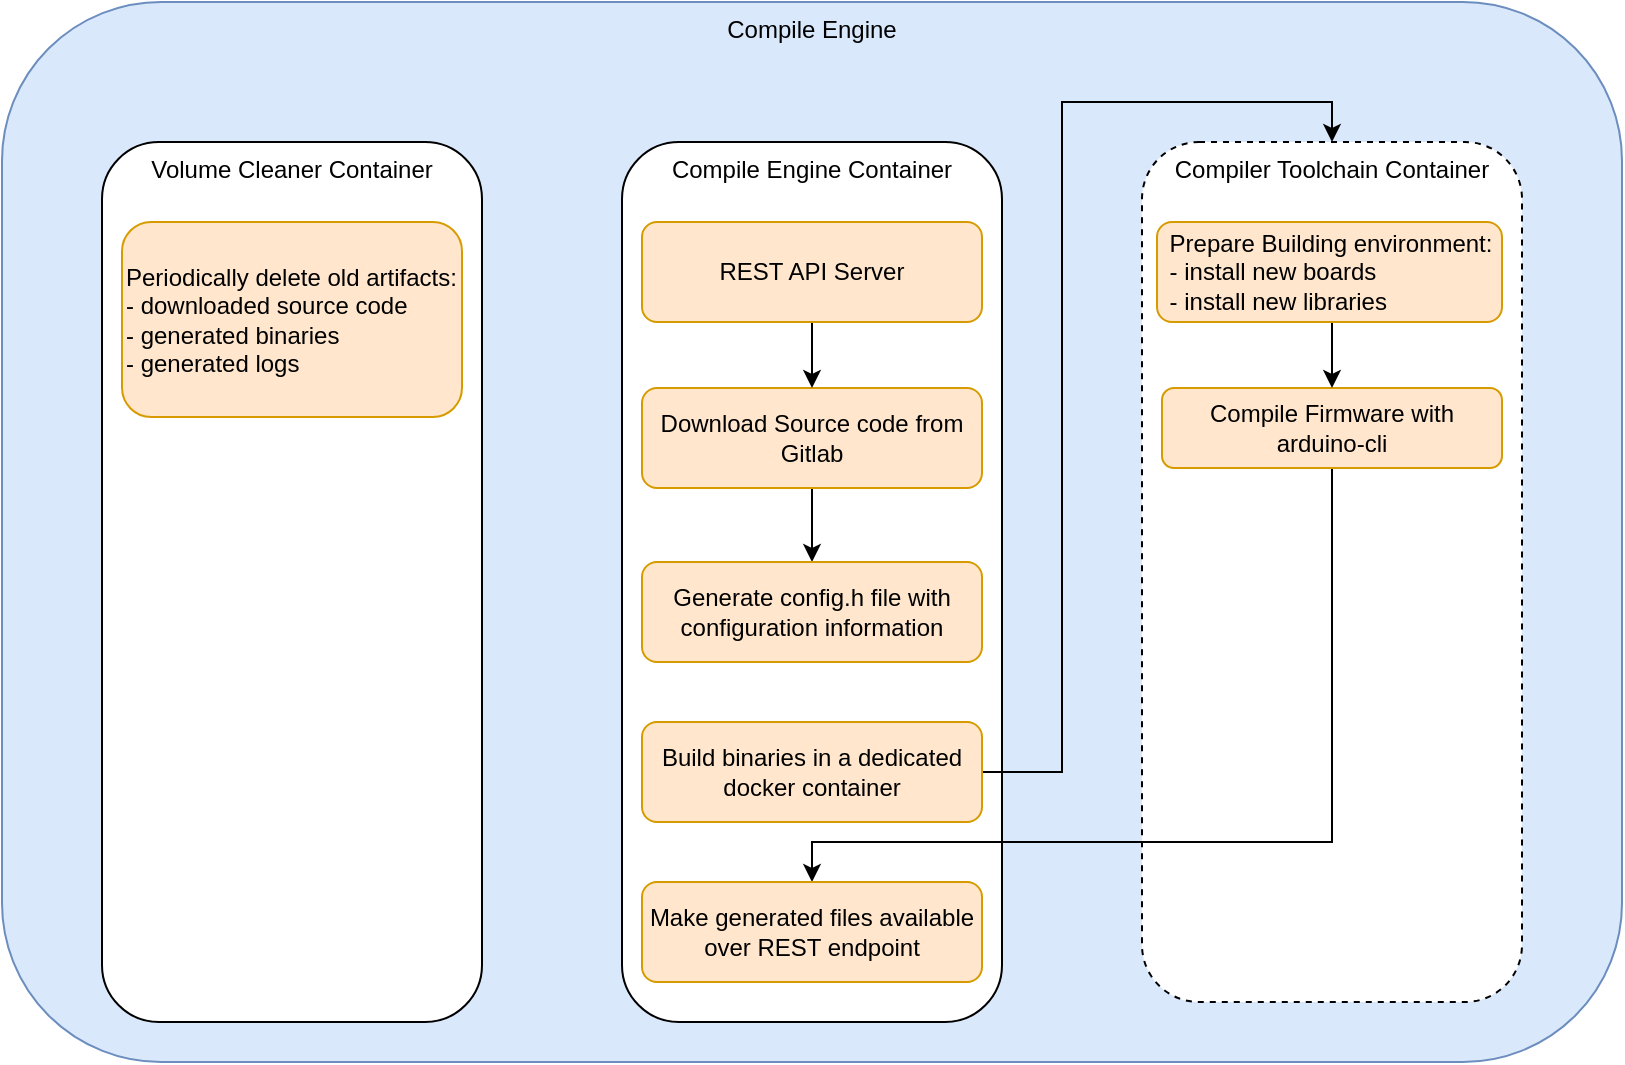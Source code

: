 <mxfile version="21.6.1" type="device">
  <diagram name="Page-1" id="FZzpXEkaSqu192U64kkH">
    <mxGraphModel dx="1230" dy="1676" grid="1" gridSize="10" guides="1" tooltips="1" connect="1" arrows="1" fold="1" page="1" pageScale="1" pageWidth="1169" pageHeight="827" math="0" shadow="0">
      <root>
        <mxCell id="0" />
        <mxCell id="1" parent="0" />
        <mxCell id="uF3ZDH1APTc9zOK4VuJD-4" value="Compile Engine" style="rounded=1;whiteSpace=wrap;html=1;verticalAlign=top;fillColor=#dae8fc;strokeColor=#6c8ebf;" vertex="1" parent="1">
          <mxGeometry x="450" y="-70" width="810" height="530" as="geometry" />
        </mxCell>
        <mxCell id="uF3ZDH1APTc9zOK4VuJD-25" value="Volume Cleaner Container" style="rounded=1;whiteSpace=wrap;html=1;verticalAlign=top;" vertex="1" parent="1">
          <mxGeometry x="500" width="190" height="440" as="geometry" />
        </mxCell>
        <mxCell id="uF3ZDH1APTc9zOK4VuJD-26" value="Compile Engine Container" style="rounded=1;whiteSpace=wrap;html=1;verticalAlign=top;" vertex="1" parent="1">
          <mxGeometry x="760" width="190" height="440" as="geometry" />
        </mxCell>
        <mxCell id="uF3ZDH1APTc9zOK4VuJD-27" value="Compiler Toolchain Container" style="rounded=1;whiteSpace=wrap;html=1;verticalAlign=top;dashed=1;" vertex="1" parent="1">
          <mxGeometry x="1020" width="190" height="430" as="geometry" />
        </mxCell>
        <mxCell id="uF3ZDH1APTc9zOK4VuJD-37" style="edgeStyle=orthogonalEdgeStyle;rounded=0;orthogonalLoop=1;jettySize=auto;html=1;exitX=0.5;exitY=1;exitDx=0;exitDy=0;" edge="1" parent="1" source="uF3ZDH1APTc9zOK4VuJD-6" target="uF3ZDH1APTc9zOK4VuJD-15">
          <mxGeometry relative="1" as="geometry">
            <Array as="points">
              <mxPoint x="1115" y="350" />
              <mxPoint x="855" y="350" />
            </Array>
          </mxGeometry>
        </mxCell>
        <mxCell id="uF3ZDH1APTc9zOK4VuJD-6" value="Compile Firmware with arduino-cli" style="rounded=1;whiteSpace=wrap;html=1;fillColor=#ffe6cc;strokeColor=#d79b00;" vertex="1" parent="1">
          <mxGeometry x="1030" y="123" width="170" height="40" as="geometry" />
        </mxCell>
        <mxCell id="uF3ZDH1APTc9zOK4VuJD-31" style="edgeStyle=orthogonalEdgeStyle;rounded=0;orthogonalLoop=1;jettySize=auto;html=1;exitX=0.5;exitY=1;exitDx=0;exitDy=0;entryX=0.5;entryY=0;entryDx=0;entryDy=0;" edge="1" parent="1" source="uF3ZDH1APTc9zOK4VuJD-12" target="uF3ZDH1APTc9zOK4VuJD-6">
          <mxGeometry relative="1" as="geometry" />
        </mxCell>
        <mxCell id="uF3ZDH1APTc9zOK4VuJD-12" value="Prepare Building environment:&lt;br&gt;&lt;div style=&quot;text-align: left;&quot;&gt;&lt;span style=&quot;background-color: initial;&quot;&gt;- install new boards&lt;/span&gt;&lt;/div&gt;&lt;div style=&quot;text-align: left;&quot;&gt;&lt;span style=&quot;background-color: initial;&quot;&gt;- install new libraries&lt;/span&gt;&lt;/div&gt;" style="rounded=1;whiteSpace=wrap;html=1;fillColor=#ffe6cc;strokeColor=#d79b00;" vertex="1" parent="1">
          <mxGeometry x="1027.5" y="40" width="172.5" height="50" as="geometry" />
        </mxCell>
        <mxCell id="uF3ZDH1APTc9zOK4VuJD-29" style="edgeStyle=orthogonalEdgeStyle;rounded=0;orthogonalLoop=1;jettySize=auto;html=1;entryX=0.5;entryY=0;entryDx=0;entryDy=0;" edge="1" parent="1" source="uF3ZDH1APTc9zOK4VuJD-14" target="uF3ZDH1APTc9zOK4VuJD-10">
          <mxGeometry relative="1" as="geometry" />
        </mxCell>
        <mxCell id="uF3ZDH1APTc9zOK4VuJD-14" value="Download Source code from Gitlab" style="rounded=1;whiteSpace=wrap;html=1;fillColor=#ffe6cc;strokeColor=#d79b00;" vertex="1" parent="1">
          <mxGeometry x="770" y="123" width="170" height="50" as="geometry" />
        </mxCell>
        <mxCell id="uF3ZDH1APTc9zOK4VuJD-15" value="Make generated files available over REST endpoint" style="rounded=1;whiteSpace=wrap;html=1;fillColor=#ffe6cc;strokeColor=#d79b00;" vertex="1" parent="1">
          <mxGeometry x="770" y="370" width="170" height="50" as="geometry" />
        </mxCell>
        <mxCell id="uF3ZDH1APTc9zOK4VuJD-21" style="edgeStyle=orthogonalEdgeStyle;rounded=0;orthogonalLoop=1;jettySize=auto;html=1;exitX=0.5;exitY=1;exitDx=0;exitDy=0;entryX=0.5;entryY=0;entryDx=0;entryDy=0;" edge="1" parent="1" source="uF3ZDH1APTc9zOK4VuJD-23" target="uF3ZDH1APTc9zOK4VuJD-14">
          <mxGeometry relative="1" as="geometry" />
        </mxCell>
        <mxCell id="uF3ZDH1APTc9zOK4VuJD-23" value="REST API Server" style="rounded=1;whiteSpace=wrap;html=1;fillColor=#ffe6cc;strokeColor=#d79b00;" vertex="1" parent="1">
          <mxGeometry x="770" y="40" width="170" height="50" as="geometry" />
        </mxCell>
        <mxCell id="uF3ZDH1APTc9zOK4VuJD-24" value="&lt;div style=&quot;&quot;&gt;&lt;span style=&quot;background-color: initial;&quot;&gt;Periodically delete old artifacts:&lt;/span&gt;&lt;/div&gt;&lt;div style=&quot;&quot;&gt;&lt;span style=&quot;background-color: initial;&quot;&gt;- downloaded source code&lt;/span&gt;&lt;/div&gt;&lt;div style=&quot;&quot;&gt;&lt;span style=&quot;background-color: initial;&quot;&gt;- generated binaries&lt;/span&gt;&lt;/div&gt;&lt;div style=&quot;&quot;&gt;&lt;span style=&quot;background-color: initial;&quot;&gt;- generated logs&lt;/span&gt;&lt;/div&gt;" style="rounded=1;whiteSpace=wrap;html=1;fillColor=#ffe6cc;strokeColor=#d79b00;align=left;" vertex="1" parent="1">
          <mxGeometry x="510" y="40" width="170" height="97.5" as="geometry" />
        </mxCell>
        <mxCell id="uF3ZDH1APTc9zOK4VuJD-10" value="Generate config.h file with configuration information" style="rounded=1;whiteSpace=wrap;html=1;fillColor=#ffe6cc;strokeColor=#d79b00;" vertex="1" parent="1">
          <mxGeometry x="770" y="210" width="170" height="50" as="geometry" />
        </mxCell>
        <mxCell id="uF3ZDH1APTc9zOK4VuJD-35" style="edgeStyle=orthogonalEdgeStyle;rounded=0;orthogonalLoop=1;jettySize=auto;html=1;exitX=1;exitY=0.5;exitDx=0;exitDy=0;entryX=0.5;entryY=0;entryDx=0;entryDy=0;" edge="1" parent="1" source="uF3ZDH1APTc9zOK4VuJD-33" target="uF3ZDH1APTc9zOK4VuJD-27">
          <mxGeometry relative="1" as="geometry" />
        </mxCell>
        <mxCell id="uF3ZDH1APTc9zOK4VuJD-33" value="Build binaries in a dedicated docker container" style="rounded=1;whiteSpace=wrap;html=1;fillColor=#ffe6cc;strokeColor=#d79b00;" vertex="1" parent="1">
          <mxGeometry x="770" y="290" width="170" height="50" as="geometry" />
        </mxCell>
      </root>
    </mxGraphModel>
  </diagram>
</mxfile>
